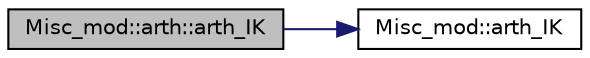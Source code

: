 digraph "Misc_mod::arth::arth_IK"
{
 // LATEX_PDF_SIZE
  edge [fontname="Helvetica",fontsize="10",labelfontname="Helvetica",labelfontsize="10"];
  node [fontname="Helvetica",fontsize="10",shape=record];
  rankdir="LR";
  Node1 [label="Misc_mod::arth::arth_IK",height=0.2,width=0.4,color="black", fillcolor="grey75", style="filled", fontcolor="black",tooltip="Return an arithmetic progression as an array."];
  Node1 -> Node2 [color="midnightblue",fontsize="10",style="solid",fontname="Helvetica"];
  Node2 [label="Misc_mod::arth_IK",height=0.2,width=0.4,color="black", fillcolor="white", style="filled",URL="$namespaceMisc__mod.html#a30f530e01cf3629f4feb767c83f2cab3",tooltip="Return an arithmetic progression as an array."];
}
